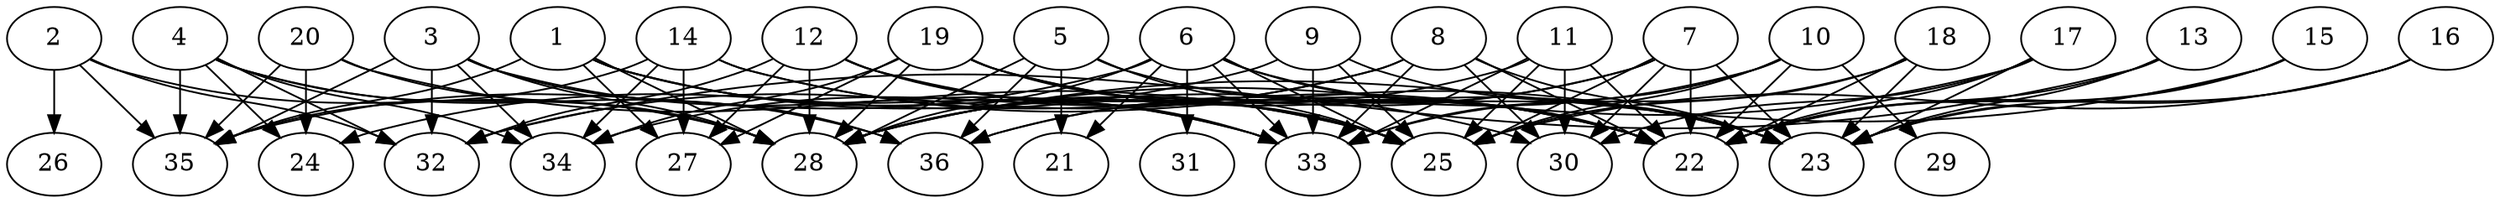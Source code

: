 // DAG (tier=3-complex, mode=data, n=36, ccr=0.538, fat=0.865, density=0.665, regular=0.229, jump=0.220, mindata=4194304, maxdata=33554432)
// DAG automatically generated by daggen at Sun Aug 24 16:33:35 2025
// /home/ermia/Project/Environments/daggen/bin/daggen --dot --ccr 0.538 --fat 0.865 --regular 0.229 --density 0.665 --jump 0.220 --mindata 4194304 --maxdata 33554432 -n 36 
digraph G {
  1 [size="8602187837897474048", alpha="0.10", expect_size="4301093918948737024"]
  1 -> 25 [size ="5994946297331712"]
  1 -> 27 [size ="5994946297331712"]
  1 -> 28 [size ="5994946297331712"]
  1 -> 30 [size ="5994946297331712"]
  1 -> 33 [size ="5994946297331712"]
  1 -> 35 [size ="5994946297331712"]
  2 [size="53248191236516256", alpha="0.14", expect_size="26624095618258128"]
  2 -> 26 [size ="4948090633060352"]
  2 -> 28 [size ="4948090633060352"]
  2 -> 32 [size ="4948090633060352"]
  2 -> 35 [size ="4948090633060352"]
  3 [size="2721856950500327424000", alpha="0.13", expect_size="1360928475250163712000"]
  3 -> 28 [size ="1559553166540800"]
  3 -> 32 [size ="1559553166540800"]
  3 -> 33 [size ="1559553166540800"]
  3 -> 34 [size ="1559553166540800"]
  3 -> 35 [size ="1559553166540800"]
  3 -> 36 [size ="1559553166540800"]
  4 [size="2829519019962291200", alpha="0.18", expect_size="1414759509981145600"]
  4 -> 24 [size ="3520499095175168"]
  4 -> 28 [size ="3520499095175168"]
  4 -> 32 [size ="3520499095175168"]
  4 -> 34 [size ="3520499095175168"]
  4 -> 35 [size ="3520499095175168"]
  4 -> 36 [size ="3520499095175168"]
  5 [size="432641105711798943744", alpha="0.07", expect_size="216320552855899471872"]
  5 -> 21 [size ="457623698669568"]
  5 -> 22 [size ="457623698669568"]
  5 -> 25 [size ="457623698669568"]
  5 -> 28 [size ="457623698669568"]
  5 -> 36 [size ="457623698669568"]
  6 [size="28480626822991852", alpha="0.00", expect_size="14240313411495926"]
  6 -> 21 [size ="587820305481728"]
  6 -> 22 [size ="587820305481728"]
  6 -> 23 [size ="587820305481728"]
  6 -> 25 [size ="587820305481728"]
  6 -> 28 [size ="587820305481728"]
  6 -> 31 [size ="587820305481728"]
  6 -> 33 [size ="587820305481728"]
  6 -> 35 [size ="587820305481728"]
  7 [size="106708674226330432", alpha="0.17", expect_size="53354337113165216"]
  7 -> 22 [size ="2689596064268288"]
  7 -> 23 [size ="2689596064268288"]
  7 -> 25 [size ="2689596064268288"]
  7 -> 28 [size ="2689596064268288"]
  7 -> 30 [size ="2689596064268288"]
  7 -> 36 [size ="2689596064268288"]
  8 [size="642796422065865883648", alpha="0.19", expect_size="321398211032932941824"]
  8 -> 22 [size ="595852758351872"]
  8 -> 23 [size ="595852758351872"]
  8 -> 30 [size ="595852758351872"]
  8 -> 32 [size ="595852758351872"]
  8 -> 33 [size ="595852758351872"]
  8 -> 34 [size ="595852758351872"]
  9 [size="10816335626066095767552", alpha="0.06", expect_size="5408167813033047883776"]
  9 -> 23 [size ="3912701860380672"]
  9 -> 24 [size ="3912701860380672"]
  9 -> 25 [size ="3912701860380672"]
  9 -> 33 [size ="3912701860380672"]
  10 [size="5014400437789392896000", alpha="0.15", expect_size="2507200218894696448000"]
  10 -> 22 [size ="2343703465164800"]
  10 -> 25 [size ="2343703465164800"]
  10 -> 29 [size ="2343703465164800"]
  10 -> 33 [size ="2343703465164800"]
  10 -> 36 [size ="2343703465164800"]
  11 [size="53105338103341720", alpha="0.01", expect_size="26552669051670860"]
  11 -> 22 [size ="2674895976660992"]
  11 -> 25 [size ="2674895976660992"]
  11 -> 28 [size ="2674895976660992"]
  11 -> 30 [size ="2674895976660992"]
  11 -> 33 [size ="2674895976660992"]
  12 [size="2272428647936134144", alpha="0.10", expect_size="1136214323968067072"]
  12 -> 22 [size ="1770522958364672"]
  12 -> 25 [size ="1770522958364672"]
  12 -> 27 [size ="1770522958364672"]
  12 -> 28 [size ="1770522958364672"]
  12 -> 32 [size ="1770522958364672"]
  12 -> 33 [size ="1770522958364672"]
  13 [size="61299578751183176", alpha="0.08", expect_size="30649789375591588"]
  13 -> 22 [size ="1048512246579200"]
  13 -> 23 [size ="1048512246579200"]
  13 -> 32 [size ="1048512246579200"]
  14 [size="2000198107591622400", alpha="0.02", expect_size="1000099053795811200"]
  14 -> 22 [size ="4049758083612672"]
  14 -> 23 [size ="4049758083612672"]
  14 -> 27 [size ="4049758083612672"]
  14 -> 34 [size ="4049758083612672"]
  14 -> 35 [size ="4049758083612672"]
  15 [size="73575057927209392", alpha="0.15", expect_size="36787528963604696"]
  15 -> 22 [size ="3839493027135488"]
  15 -> 23 [size ="3839493027135488"]
  15 -> 28 [size ="3839493027135488"]
  16 [size="4858546745598017536000", alpha="0.01", expect_size="2429273372799008768000"]
  16 -> 22 [size ="2294884912332800"]
  16 -> 23 [size ="2294884912332800"]
  16 -> 25 [size ="2294884912332800"]
  17 [size="339991454271867264", alpha="0.11", expect_size="169995727135933632"]
  17 -> 22 [size ="487463093010432"]
  17 -> 23 [size ="487463093010432"]
  17 -> 28 [size ="487463093010432"]
  17 -> 30 [size ="487463093010432"]
  18 [size="1571201132519697154048", alpha="0.15", expect_size="785600566259848577024"]
  18 -> 22 [size ="1081212793782272"]
  18 -> 23 [size ="1081212793782272"]
  18 -> 25 [size ="1081212793782272"]
  18 -> 33 [size ="1081212793782272"]
  19 [size="179015842457801600", alpha="0.19", expect_size="89507921228900800"]
  19 -> 22 [size ="3450733793902592"]
  19 -> 23 [size ="3450733793902592"]
  19 -> 25 [size ="3450733793902592"]
  19 -> 27 [size ="3450733793902592"]
  19 -> 28 [size ="3450733793902592"]
  19 -> 34 [size ="3450733793902592"]
  20 [size="24020618921751548", alpha="0.07", expect_size="12010309460875774"]
  20 -> 24 [size ="482360806080512"]
  20 -> 25 [size ="482360806080512"]
  20 -> 28 [size ="482360806080512"]
  20 -> 35 [size ="482360806080512"]
  21 [size="12495023644826396524544", alpha="0.05", expect_size="6247511822413198262272"]
  22 [size="21122591736661384", alpha="0.18", expect_size="10561295868330692"]
  23 [size="47753205869631056", alpha="0.16", expect_size="23876602934815528"]
  24 [size="327837239339620224", alpha="0.04", expect_size="163918619669810112"]
  25 [size="48669780846389616", alpha="0.14", expect_size="24334890423194808"]
  26 [size="2072690619335044864", alpha="0.03", expect_size="1036345309667522432"]
  27 [size="7177665247288479744", alpha="0.20", expect_size="3588832623644239872"]
  28 [size="290767168565027008", alpha="0.12", expect_size="145383584282513504"]
  29 [size="15037208652057134759936", alpha="0.19", expect_size="7518604326028567379968"]
  30 [size="1405818612542334976", alpha="0.13", expect_size="702909306271167488"]
  31 [size="6369242946554573824", alpha="0.13", expect_size="3184621473277286912"]
  32 [size="7929343057060660224", alpha="0.05", expect_size="3964671528530330112"]
  33 [size="7519361882599437893632", alpha="0.02", expect_size="3759680941299718946816"]
  34 [size="137472958429042240", alpha="0.10", expect_size="68736479214521120"]
  35 [size="12277943060287283265536", alpha="0.12", expect_size="6138971530143641632768"]
  36 [size="292580184480116864", alpha="0.09", expect_size="146290092240058432"]
}